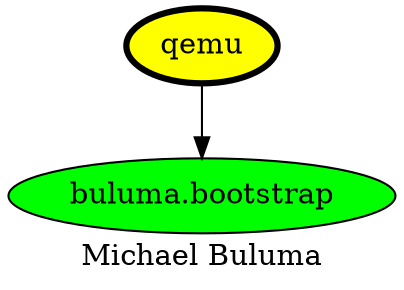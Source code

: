 digraph PhiloDilemma {
  label = "Michael Buluma" ;
  overlap=false
  {
    "qemu" [fillcolor=yellow style=filled penwidth=3]
    "buluma.bootstrap" [fillcolor=green style=filled]
  }
  "qemu" -> "buluma.bootstrap"
}

